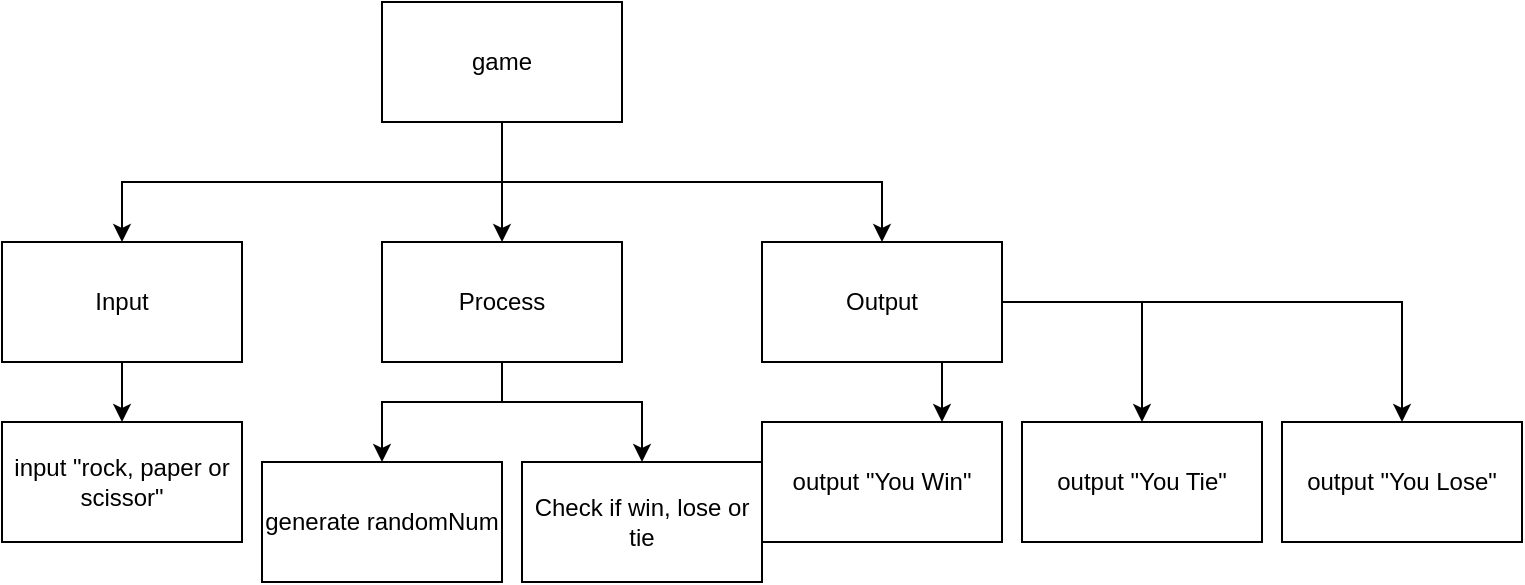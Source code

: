 <mxfile>
    <diagram id="NinJXwxB8cinevLKh0BY" name="Page-1">
        <mxGraphModel dx="1074" dy="755" grid="1" gridSize="10" guides="1" tooltips="1" connect="1" arrows="1" fold="1" page="1" pageScale="1" pageWidth="827" pageHeight="1169" math="0" shadow="0">
            <root>
                <mxCell id="0"/>
                <mxCell id="1" parent="0"/>
                <mxCell id="2" style="edgeStyle=none;html=1;exitX=0.5;exitY=1;exitDx=0;exitDy=0;" parent="1" source="5" target="8" edge="1">
                    <mxGeometry relative="1" as="geometry">
                        <Array as="points">
                            <mxPoint x="280" y="120"/>
                        </Array>
                    </mxGeometry>
                </mxCell>
                <mxCell id="3" style="edgeStyle=none;html=1;entryX=0.5;entryY=0;entryDx=0;entryDy=0;rounded=0;" parent="1" target="11" edge="1">
                    <mxGeometry relative="1" as="geometry">
                        <mxPoint x="280" y="120" as="sourcePoint"/>
                        <Array as="points">
                            <mxPoint x="470" y="120"/>
                        </Array>
                    </mxGeometry>
                </mxCell>
                <mxCell id="4" style="edgeStyle=none;rounded=0;html=1;entryX=0.5;entryY=0;entryDx=0;entryDy=0;" parent="1" target="6" edge="1">
                    <mxGeometry relative="1" as="geometry">
                        <mxPoint x="280" y="120" as="sourcePoint"/>
                        <Array as="points">
                            <mxPoint x="90" y="120"/>
                        </Array>
                    </mxGeometry>
                </mxCell>
                <mxCell id="5" value="game" style="rounded=0;whiteSpace=wrap;html=1;" parent="1" vertex="1">
                    <mxGeometry x="220" y="30" width="120" height="60" as="geometry"/>
                </mxCell>
                <mxCell id="18" style="edgeStyle=none;rounded=0;html=1;exitX=0.5;exitY=1;exitDx=0;exitDy=0;entryX=0.5;entryY=0;entryDx=0;entryDy=0;" edge="1" parent="1" source="6" target="17">
                    <mxGeometry relative="1" as="geometry"/>
                </mxCell>
                <mxCell id="6" value="Input" style="rounded=0;whiteSpace=wrap;html=1;" parent="1" vertex="1">
                    <mxGeometry x="30" y="150" width="120" height="60" as="geometry"/>
                </mxCell>
                <mxCell id="7" style="edgeStyle=none;rounded=0;html=1;entryX=0.5;entryY=0;entryDx=0;entryDy=0;exitX=0.5;exitY=1;exitDx=0;exitDy=0;" parent="1" source="8" target="13" edge="1">
                    <mxGeometry relative="1" as="geometry">
                        <Array as="points">
                            <mxPoint x="280" y="230"/>
                            <mxPoint x="220" y="230"/>
                        </Array>
                    </mxGeometry>
                </mxCell>
                <mxCell id="20" style="edgeStyle=none;rounded=0;html=1;exitX=0.5;exitY=1;exitDx=0;exitDy=0;entryX=0.5;entryY=0;entryDx=0;entryDy=0;" edge="1" parent="1" source="8" target="19">
                    <mxGeometry relative="1" as="geometry">
                        <Array as="points">
                            <mxPoint x="280" y="230"/>
                            <mxPoint x="350" y="230"/>
                        </Array>
                    </mxGeometry>
                </mxCell>
                <mxCell id="8" value="Process" style="rounded=0;whiteSpace=wrap;html=1;" parent="1" vertex="1">
                    <mxGeometry x="220" y="150" width="120" height="60" as="geometry"/>
                </mxCell>
                <mxCell id="9" style="edgeStyle=none;rounded=0;html=1;exitX=0.75;exitY=1;exitDx=0;exitDy=0;entryX=0.75;entryY=0;entryDx=0;entryDy=0;" parent="1" source="11" target="12" edge="1">
                    <mxGeometry relative="1" as="geometry"/>
                </mxCell>
                <mxCell id="10" style="edgeStyle=none;html=1;entryX=0.5;entryY=0;entryDx=0;entryDy=0;exitX=1;exitY=0.5;exitDx=0;exitDy=0;rounded=0;" parent="1" source="11" edge="1" target="14">
                    <mxGeometry relative="1" as="geometry">
                        <Array as="points">
                            <mxPoint x="600" y="180"/>
                            <mxPoint x="730" y="180"/>
                        </Array>
                        <mxPoint x="610" y="240" as="targetPoint"/>
                    </mxGeometry>
                </mxCell>
                <mxCell id="16" style="edgeStyle=none;html=1;exitX=1;exitY=0.5;exitDx=0;exitDy=0;entryX=0.5;entryY=0;entryDx=0;entryDy=0;rounded=0;" edge="1" parent="1" source="11" target="15">
                    <mxGeometry relative="1" as="geometry">
                        <Array as="points">
                            <mxPoint x="600" y="180"/>
                        </Array>
                    </mxGeometry>
                </mxCell>
                <mxCell id="11" value="Output" style="rounded=0;whiteSpace=wrap;html=1;" parent="1" vertex="1">
                    <mxGeometry x="410" y="150" width="120" height="60" as="geometry"/>
                </mxCell>
                <mxCell id="12" value="output &quot;You Win&quot;" style="rounded=0;whiteSpace=wrap;html=1;" parent="1" vertex="1">
                    <mxGeometry x="410" y="240" width="120" height="60" as="geometry"/>
                </mxCell>
                <mxCell id="13" value="generate randomNum" style="rounded=0;whiteSpace=wrap;html=1;" parent="1" vertex="1">
                    <mxGeometry x="160" y="260" width="120" height="60" as="geometry"/>
                </mxCell>
                <mxCell id="14" value="output &quot;You Lose&quot;" style="rounded=0;whiteSpace=wrap;html=1;" parent="1" vertex="1">
                    <mxGeometry x="670" y="240" width="120" height="60" as="geometry"/>
                </mxCell>
                <mxCell id="15" value="output &quot;You Tie&quot;" style="rounded=0;whiteSpace=wrap;html=1;" parent="1" vertex="1">
                    <mxGeometry x="540" y="240" width="120" height="60" as="geometry"/>
                </mxCell>
                <mxCell id="17" value="input &quot;rock, paper or scissor&quot;" style="rounded=0;whiteSpace=wrap;html=1;" vertex="1" parent="1">
                    <mxGeometry x="30" y="240" width="120" height="60" as="geometry"/>
                </mxCell>
                <mxCell id="19" value="Check if win, lose or tie" style="rounded=0;whiteSpace=wrap;html=1;" vertex="1" parent="1">
                    <mxGeometry x="290" y="260" width="120" height="60" as="geometry"/>
                </mxCell>
            </root>
        </mxGraphModel>
    </diagram>
</mxfile>